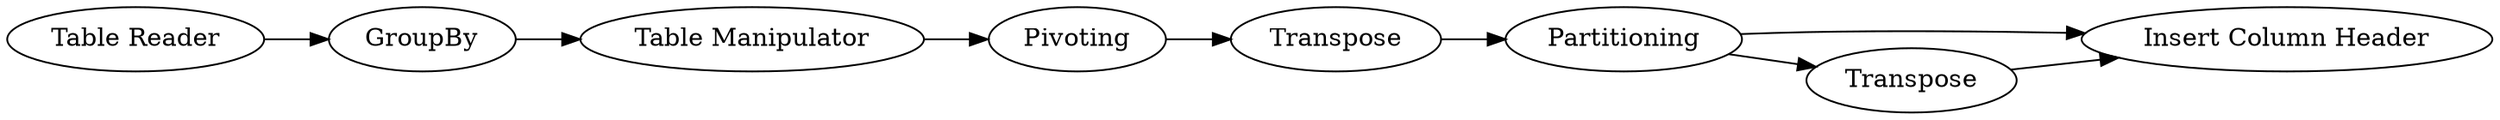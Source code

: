 digraph {
	"-5184060332513720863_4" [label=Pivoting]
	"-5184060332513720863_3" [label=GroupBy]
	"1305977832160074548_9" [label="Insert Column Header"]
	"-5184060332513720863_5" [label="Table Manipulator"]
	"1305977832160074548_10" [label=Transpose]
	"-5184060332513720863_8" [label="Table Reader"]
	"1305977832160074548_8" [label=Partitioning]
	"-7695597589409997005_6" [label=Transpose]
	"-7695597589409997005_6" -> "1305977832160074548_8"
	"-5184060332513720863_4" -> "-7695597589409997005_6"
	"1305977832160074548_8" -> "1305977832160074548_9"
	"-5184060332513720863_3" -> "-5184060332513720863_5"
	"1305977832160074548_10" -> "1305977832160074548_9"
	"-5184060332513720863_5" -> "-5184060332513720863_4"
	"1305977832160074548_8" -> "1305977832160074548_10"
	"-5184060332513720863_8" -> "-5184060332513720863_3"
	rankdir=LR
}
